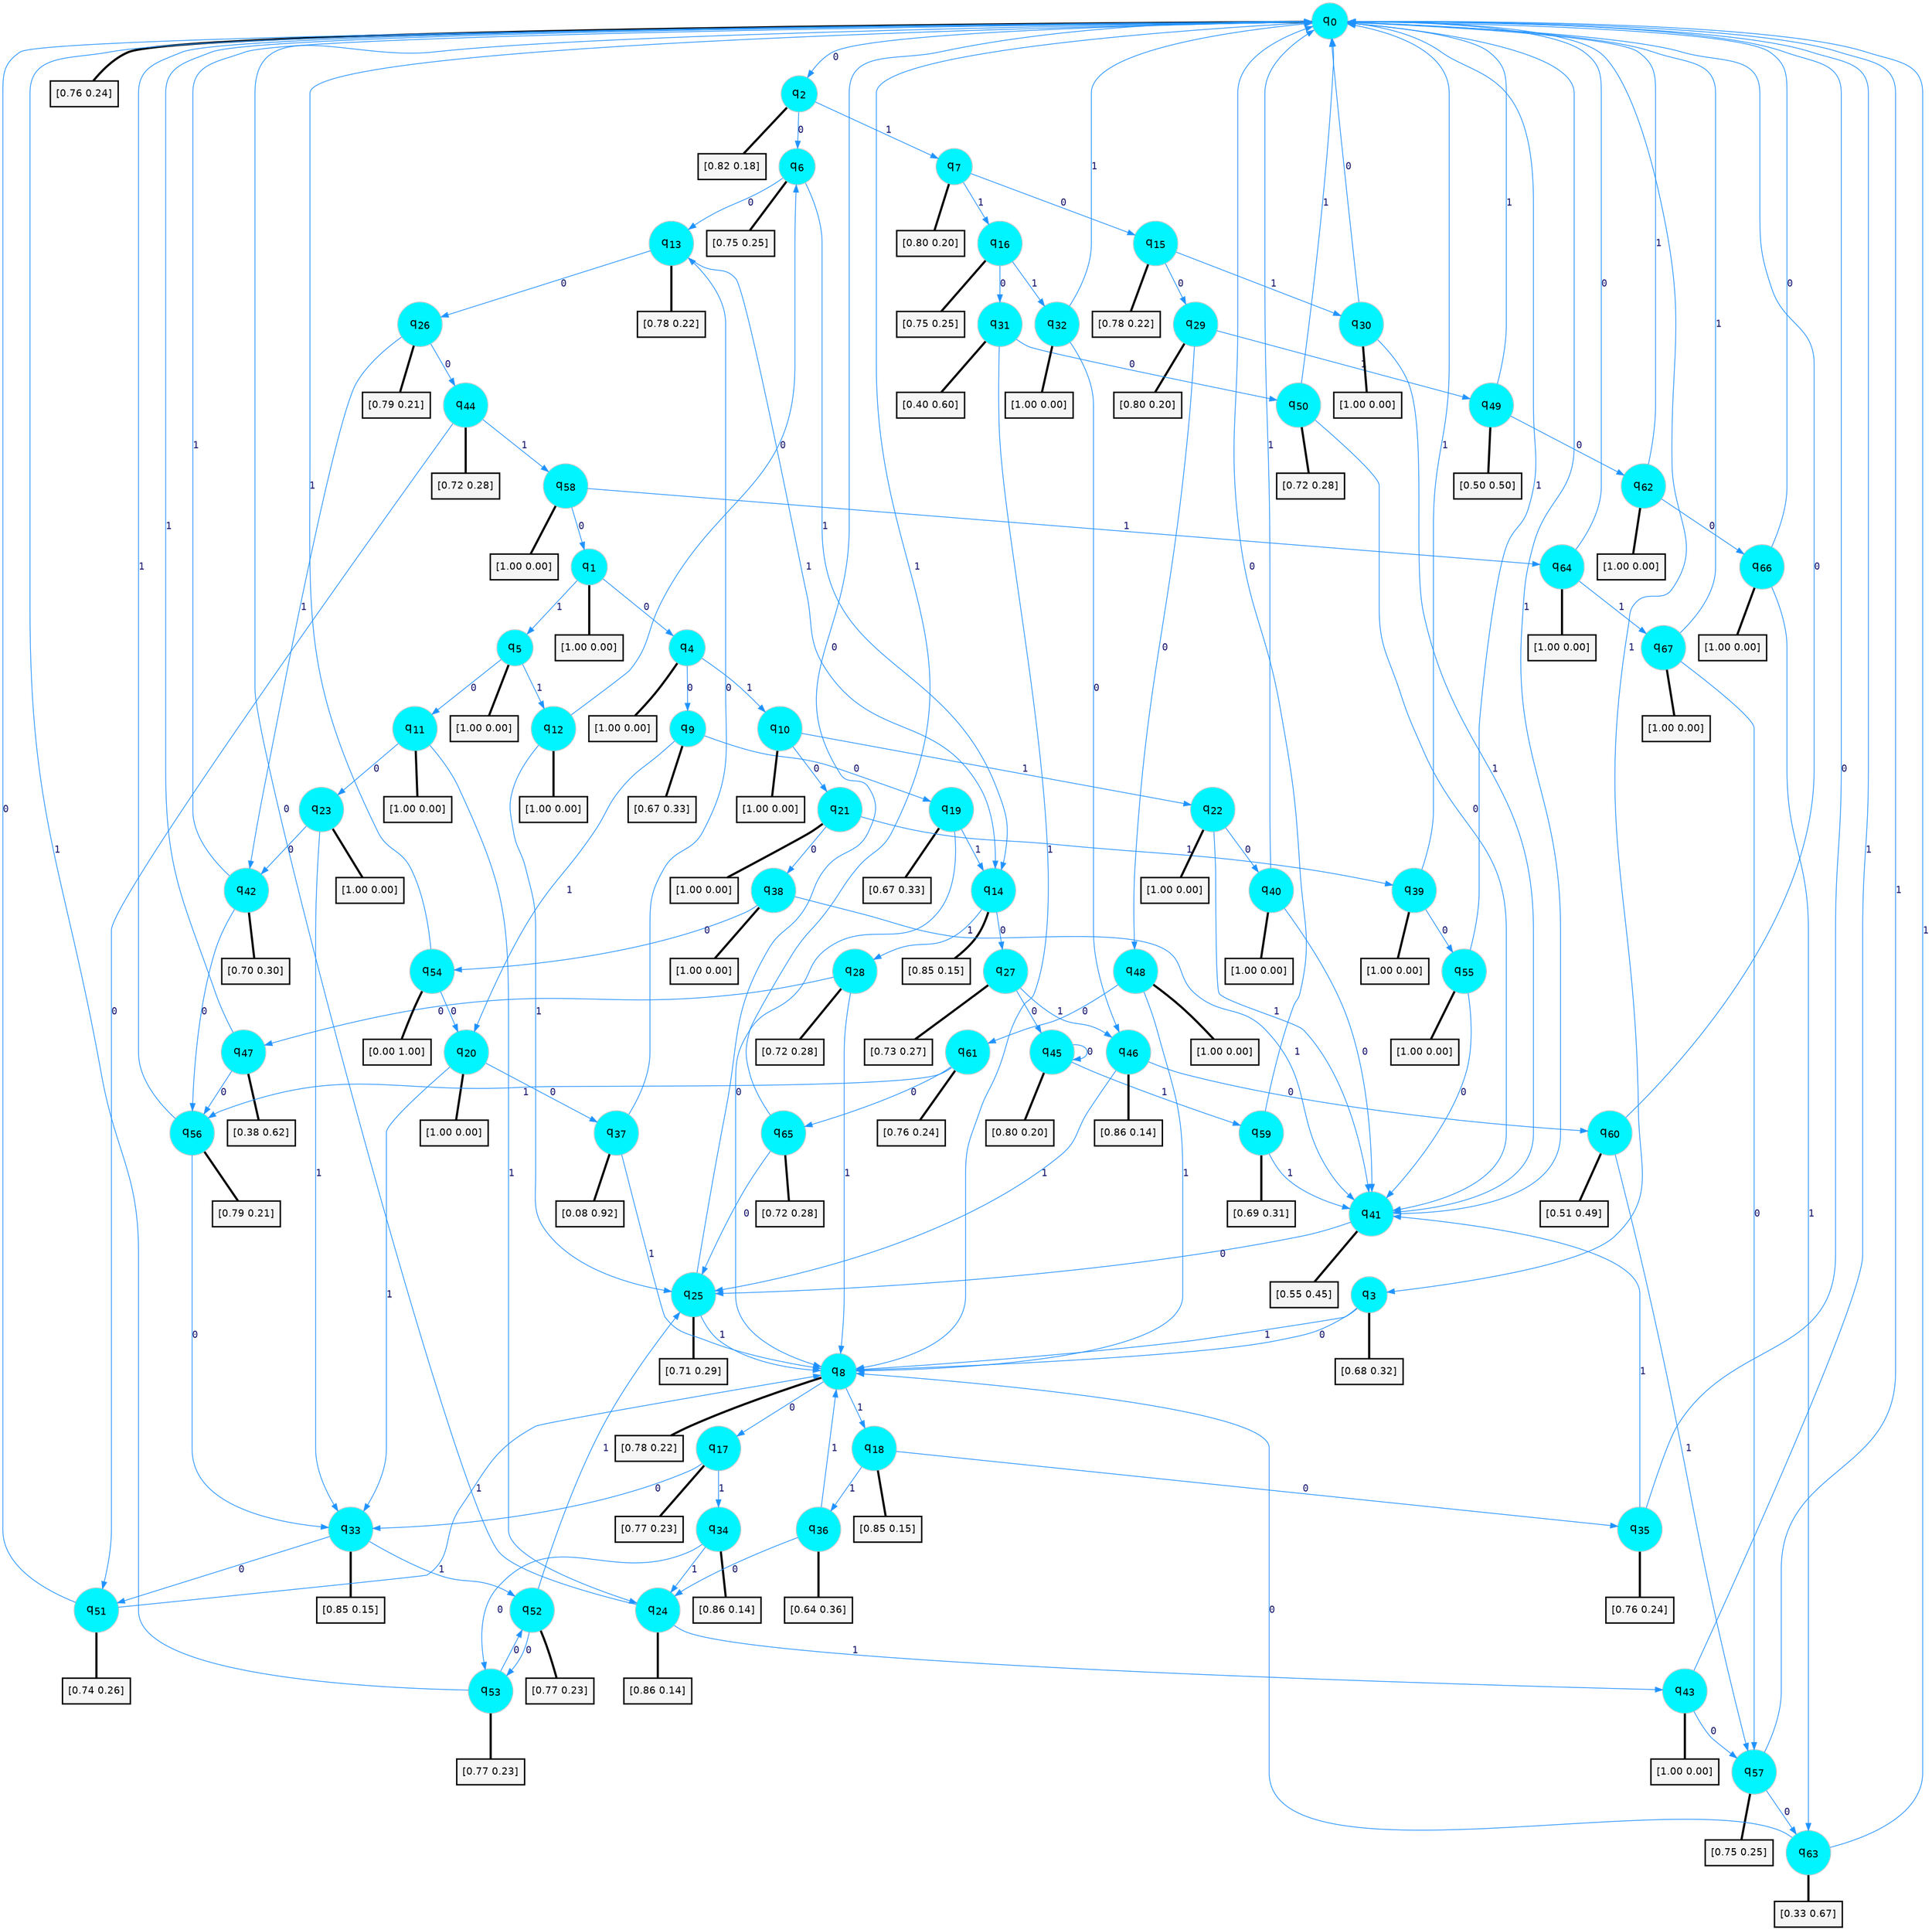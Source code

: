 digraph G {
graph [
bgcolor=transparent, dpi=300, rankdir=TD, size="40,25"];
node [
color=gray, fillcolor=turquoise1, fontcolor=black, fontname=Helvetica, fontsize=16, fontweight=bold, shape=circle, style=filled];
edge [
arrowsize=1, color=dodgerblue1, fontcolor=midnightblue, fontname=courier, fontweight=bold, penwidth=1, style=solid, weight=20];
0[label=<q<SUB>0</SUB>>];
1[label=<q<SUB>1</SUB>>];
2[label=<q<SUB>2</SUB>>];
3[label=<q<SUB>3</SUB>>];
4[label=<q<SUB>4</SUB>>];
5[label=<q<SUB>5</SUB>>];
6[label=<q<SUB>6</SUB>>];
7[label=<q<SUB>7</SUB>>];
8[label=<q<SUB>8</SUB>>];
9[label=<q<SUB>9</SUB>>];
10[label=<q<SUB>10</SUB>>];
11[label=<q<SUB>11</SUB>>];
12[label=<q<SUB>12</SUB>>];
13[label=<q<SUB>13</SUB>>];
14[label=<q<SUB>14</SUB>>];
15[label=<q<SUB>15</SUB>>];
16[label=<q<SUB>16</SUB>>];
17[label=<q<SUB>17</SUB>>];
18[label=<q<SUB>18</SUB>>];
19[label=<q<SUB>19</SUB>>];
20[label=<q<SUB>20</SUB>>];
21[label=<q<SUB>21</SUB>>];
22[label=<q<SUB>22</SUB>>];
23[label=<q<SUB>23</SUB>>];
24[label=<q<SUB>24</SUB>>];
25[label=<q<SUB>25</SUB>>];
26[label=<q<SUB>26</SUB>>];
27[label=<q<SUB>27</SUB>>];
28[label=<q<SUB>28</SUB>>];
29[label=<q<SUB>29</SUB>>];
30[label=<q<SUB>30</SUB>>];
31[label=<q<SUB>31</SUB>>];
32[label=<q<SUB>32</SUB>>];
33[label=<q<SUB>33</SUB>>];
34[label=<q<SUB>34</SUB>>];
35[label=<q<SUB>35</SUB>>];
36[label=<q<SUB>36</SUB>>];
37[label=<q<SUB>37</SUB>>];
38[label=<q<SUB>38</SUB>>];
39[label=<q<SUB>39</SUB>>];
40[label=<q<SUB>40</SUB>>];
41[label=<q<SUB>41</SUB>>];
42[label=<q<SUB>42</SUB>>];
43[label=<q<SUB>43</SUB>>];
44[label=<q<SUB>44</SUB>>];
45[label=<q<SUB>45</SUB>>];
46[label=<q<SUB>46</SUB>>];
47[label=<q<SUB>47</SUB>>];
48[label=<q<SUB>48</SUB>>];
49[label=<q<SUB>49</SUB>>];
50[label=<q<SUB>50</SUB>>];
51[label=<q<SUB>51</SUB>>];
52[label=<q<SUB>52</SUB>>];
53[label=<q<SUB>53</SUB>>];
54[label=<q<SUB>54</SUB>>];
55[label=<q<SUB>55</SUB>>];
56[label=<q<SUB>56</SUB>>];
57[label=<q<SUB>57</SUB>>];
58[label=<q<SUB>58</SUB>>];
59[label=<q<SUB>59</SUB>>];
60[label=<q<SUB>60</SUB>>];
61[label=<q<SUB>61</SUB>>];
62[label=<q<SUB>62</SUB>>];
63[label=<q<SUB>63</SUB>>];
64[label=<q<SUB>64</SUB>>];
65[label=<q<SUB>65</SUB>>];
66[label=<q<SUB>66</SUB>>];
67[label=<q<SUB>67</SUB>>];
68[label="[0.76 0.24]", shape=box,fontcolor=black, fontname=Helvetica, fontsize=14, penwidth=2, fillcolor=whitesmoke,color=black];
69[label="[1.00 0.00]", shape=box,fontcolor=black, fontname=Helvetica, fontsize=14, penwidth=2, fillcolor=whitesmoke,color=black];
70[label="[0.82 0.18]", shape=box,fontcolor=black, fontname=Helvetica, fontsize=14, penwidth=2, fillcolor=whitesmoke,color=black];
71[label="[0.68 0.32]", shape=box,fontcolor=black, fontname=Helvetica, fontsize=14, penwidth=2, fillcolor=whitesmoke,color=black];
72[label="[1.00 0.00]", shape=box,fontcolor=black, fontname=Helvetica, fontsize=14, penwidth=2, fillcolor=whitesmoke,color=black];
73[label="[1.00 0.00]", shape=box,fontcolor=black, fontname=Helvetica, fontsize=14, penwidth=2, fillcolor=whitesmoke,color=black];
74[label="[0.75 0.25]", shape=box,fontcolor=black, fontname=Helvetica, fontsize=14, penwidth=2, fillcolor=whitesmoke,color=black];
75[label="[0.80 0.20]", shape=box,fontcolor=black, fontname=Helvetica, fontsize=14, penwidth=2, fillcolor=whitesmoke,color=black];
76[label="[0.78 0.22]", shape=box,fontcolor=black, fontname=Helvetica, fontsize=14, penwidth=2, fillcolor=whitesmoke,color=black];
77[label="[0.67 0.33]", shape=box,fontcolor=black, fontname=Helvetica, fontsize=14, penwidth=2, fillcolor=whitesmoke,color=black];
78[label="[1.00 0.00]", shape=box,fontcolor=black, fontname=Helvetica, fontsize=14, penwidth=2, fillcolor=whitesmoke,color=black];
79[label="[1.00 0.00]", shape=box,fontcolor=black, fontname=Helvetica, fontsize=14, penwidth=2, fillcolor=whitesmoke,color=black];
80[label="[1.00 0.00]", shape=box,fontcolor=black, fontname=Helvetica, fontsize=14, penwidth=2, fillcolor=whitesmoke,color=black];
81[label="[0.78 0.22]", shape=box,fontcolor=black, fontname=Helvetica, fontsize=14, penwidth=2, fillcolor=whitesmoke,color=black];
82[label="[0.85 0.15]", shape=box,fontcolor=black, fontname=Helvetica, fontsize=14, penwidth=2, fillcolor=whitesmoke,color=black];
83[label="[0.78 0.22]", shape=box,fontcolor=black, fontname=Helvetica, fontsize=14, penwidth=2, fillcolor=whitesmoke,color=black];
84[label="[0.75 0.25]", shape=box,fontcolor=black, fontname=Helvetica, fontsize=14, penwidth=2, fillcolor=whitesmoke,color=black];
85[label="[0.77 0.23]", shape=box,fontcolor=black, fontname=Helvetica, fontsize=14, penwidth=2, fillcolor=whitesmoke,color=black];
86[label="[0.85 0.15]", shape=box,fontcolor=black, fontname=Helvetica, fontsize=14, penwidth=2, fillcolor=whitesmoke,color=black];
87[label="[0.67 0.33]", shape=box,fontcolor=black, fontname=Helvetica, fontsize=14, penwidth=2, fillcolor=whitesmoke,color=black];
88[label="[1.00 0.00]", shape=box,fontcolor=black, fontname=Helvetica, fontsize=14, penwidth=2, fillcolor=whitesmoke,color=black];
89[label="[1.00 0.00]", shape=box,fontcolor=black, fontname=Helvetica, fontsize=14, penwidth=2, fillcolor=whitesmoke,color=black];
90[label="[1.00 0.00]", shape=box,fontcolor=black, fontname=Helvetica, fontsize=14, penwidth=2, fillcolor=whitesmoke,color=black];
91[label="[1.00 0.00]", shape=box,fontcolor=black, fontname=Helvetica, fontsize=14, penwidth=2, fillcolor=whitesmoke,color=black];
92[label="[0.86 0.14]", shape=box,fontcolor=black, fontname=Helvetica, fontsize=14, penwidth=2, fillcolor=whitesmoke,color=black];
93[label="[0.71 0.29]", shape=box,fontcolor=black, fontname=Helvetica, fontsize=14, penwidth=2, fillcolor=whitesmoke,color=black];
94[label="[0.79 0.21]", shape=box,fontcolor=black, fontname=Helvetica, fontsize=14, penwidth=2, fillcolor=whitesmoke,color=black];
95[label="[0.73 0.27]", shape=box,fontcolor=black, fontname=Helvetica, fontsize=14, penwidth=2, fillcolor=whitesmoke,color=black];
96[label="[0.72 0.28]", shape=box,fontcolor=black, fontname=Helvetica, fontsize=14, penwidth=2, fillcolor=whitesmoke,color=black];
97[label="[0.80 0.20]", shape=box,fontcolor=black, fontname=Helvetica, fontsize=14, penwidth=2, fillcolor=whitesmoke,color=black];
98[label="[1.00 0.00]", shape=box,fontcolor=black, fontname=Helvetica, fontsize=14, penwidth=2, fillcolor=whitesmoke,color=black];
99[label="[0.40 0.60]", shape=box,fontcolor=black, fontname=Helvetica, fontsize=14, penwidth=2, fillcolor=whitesmoke,color=black];
100[label="[1.00 0.00]", shape=box,fontcolor=black, fontname=Helvetica, fontsize=14, penwidth=2, fillcolor=whitesmoke,color=black];
101[label="[0.85 0.15]", shape=box,fontcolor=black, fontname=Helvetica, fontsize=14, penwidth=2, fillcolor=whitesmoke,color=black];
102[label="[0.86 0.14]", shape=box,fontcolor=black, fontname=Helvetica, fontsize=14, penwidth=2, fillcolor=whitesmoke,color=black];
103[label="[0.76 0.24]", shape=box,fontcolor=black, fontname=Helvetica, fontsize=14, penwidth=2, fillcolor=whitesmoke,color=black];
104[label="[0.64 0.36]", shape=box,fontcolor=black, fontname=Helvetica, fontsize=14, penwidth=2, fillcolor=whitesmoke,color=black];
105[label="[0.08 0.92]", shape=box,fontcolor=black, fontname=Helvetica, fontsize=14, penwidth=2, fillcolor=whitesmoke,color=black];
106[label="[1.00 0.00]", shape=box,fontcolor=black, fontname=Helvetica, fontsize=14, penwidth=2, fillcolor=whitesmoke,color=black];
107[label="[1.00 0.00]", shape=box,fontcolor=black, fontname=Helvetica, fontsize=14, penwidth=2, fillcolor=whitesmoke,color=black];
108[label="[1.00 0.00]", shape=box,fontcolor=black, fontname=Helvetica, fontsize=14, penwidth=2, fillcolor=whitesmoke,color=black];
109[label="[0.55 0.45]", shape=box,fontcolor=black, fontname=Helvetica, fontsize=14, penwidth=2, fillcolor=whitesmoke,color=black];
110[label="[0.70 0.30]", shape=box,fontcolor=black, fontname=Helvetica, fontsize=14, penwidth=2, fillcolor=whitesmoke,color=black];
111[label="[1.00 0.00]", shape=box,fontcolor=black, fontname=Helvetica, fontsize=14, penwidth=2, fillcolor=whitesmoke,color=black];
112[label="[0.72 0.28]", shape=box,fontcolor=black, fontname=Helvetica, fontsize=14, penwidth=2, fillcolor=whitesmoke,color=black];
113[label="[0.80 0.20]", shape=box,fontcolor=black, fontname=Helvetica, fontsize=14, penwidth=2, fillcolor=whitesmoke,color=black];
114[label="[0.86 0.14]", shape=box,fontcolor=black, fontname=Helvetica, fontsize=14, penwidth=2, fillcolor=whitesmoke,color=black];
115[label="[0.38 0.62]", shape=box,fontcolor=black, fontname=Helvetica, fontsize=14, penwidth=2, fillcolor=whitesmoke,color=black];
116[label="[1.00 0.00]", shape=box,fontcolor=black, fontname=Helvetica, fontsize=14, penwidth=2, fillcolor=whitesmoke,color=black];
117[label="[0.50 0.50]", shape=box,fontcolor=black, fontname=Helvetica, fontsize=14, penwidth=2, fillcolor=whitesmoke,color=black];
118[label="[0.72 0.28]", shape=box,fontcolor=black, fontname=Helvetica, fontsize=14, penwidth=2, fillcolor=whitesmoke,color=black];
119[label="[0.74 0.26]", shape=box,fontcolor=black, fontname=Helvetica, fontsize=14, penwidth=2, fillcolor=whitesmoke,color=black];
120[label="[0.77 0.23]", shape=box,fontcolor=black, fontname=Helvetica, fontsize=14, penwidth=2, fillcolor=whitesmoke,color=black];
121[label="[0.77 0.23]", shape=box,fontcolor=black, fontname=Helvetica, fontsize=14, penwidth=2, fillcolor=whitesmoke,color=black];
122[label="[0.00 1.00]", shape=box,fontcolor=black, fontname=Helvetica, fontsize=14, penwidth=2, fillcolor=whitesmoke,color=black];
123[label="[1.00 0.00]", shape=box,fontcolor=black, fontname=Helvetica, fontsize=14, penwidth=2, fillcolor=whitesmoke,color=black];
124[label="[0.79 0.21]", shape=box,fontcolor=black, fontname=Helvetica, fontsize=14, penwidth=2, fillcolor=whitesmoke,color=black];
125[label="[0.75 0.25]", shape=box,fontcolor=black, fontname=Helvetica, fontsize=14, penwidth=2, fillcolor=whitesmoke,color=black];
126[label="[1.00 0.00]", shape=box,fontcolor=black, fontname=Helvetica, fontsize=14, penwidth=2, fillcolor=whitesmoke,color=black];
127[label="[0.69 0.31]", shape=box,fontcolor=black, fontname=Helvetica, fontsize=14, penwidth=2, fillcolor=whitesmoke,color=black];
128[label="[0.51 0.49]", shape=box,fontcolor=black, fontname=Helvetica, fontsize=14, penwidth=2, fillcolor=whitesmoke,color=black];
129[label="[0.76 0.24]", shape=box,fontcolor=black, fontname=Helvetica, fontsize=14, penwidth=2, fillcolor=whitesmoke,color=black];
130[label="[1.00 0.00]", shape=box,fontcolor=black, fontname=Helvetica, fontsize=14, penwidth=2, fillcolor=whitesmoke,color=black];
131[label="[0.33 0.67]", shape=box,fontcolor=black, fontname=Helvetica, fontsize=14, penwidth=2, fillcolor=whitesmoke,color=black];
132[label="[1.00 0.00]", shape=box,fontcolor=black, fontname=Helvetica, fontsize=14, penwidth=2, fillcolor=whitesmoke,color=black];
133[label="[0.72 0.28]", shape=box,fontcolor=black, fontname=Helvetica, fontsize=14, penwidth=2, fillcolor=whitesmoke,color=black];
134[label="[1.00 0.00]", shape=box,fontcolor=black, fontname=Helvetica, fontsize=14, penwidth=2, fillcolor=whitesmoke,color=black];
135[label="[1.00 0.00]", shape=box,fontcolor=black, fontname=Helvetica, fontsize=14, penwidth=2, fillcolor=whitesmoke,color=black];
0->2 [label=0];
0->3 [label=1];
0->68 [arrowhead=none, penwidth=3,color=black];
1->4 [label=0];
1->5 [label=1];
1->69 [arrowhead=none, penwidth=3,color=black];
2->6 [label=0];
2->7 [label=1];
2->70 [arrowhead=none, penwidth=3,color=black];
3->8 [label=0];
3->8 [label=1];
3->71 [arrowhead=none, penwidth=3,color=black];
4->9 [label=0];
4->10 [label=1];
4->72 [arrowhead=none, penwidth=3,color=black];
5->11 [label=0];
5->12 [label=1];
5->73 [arrowhead=none, penwidth=3,color=black];
6->13 [label=0];
6->14 [label=1];
6->74 [arrowhead=none, penwidth=3,color=black];
7->15 [label=0];
7->16 [label=1];
7->75 [arrowhead=none, penwidth=3,color=black];
8->17 [label=0];
8->18 [label=1];
8->76 [arrowhead=none, penwidth=3,color=black];
9->19 [label=0];
9->20 [label=1];
9->77 [arrowhead=none, penwidth=3,color=black];
10->21 [label=0];
10->22 [label=1];
10->78 [arrowhead=none, penwidth=3,color=black];
11->23 [label=0];
11->24 [label=1];
11->79 [arrowhead=none, penwidth=3,color=black];
12->6 [label=0];
12->25 [label=1];
12->80 [arrowhead=none, penwidth=3,color=black];
13->26 [label=0];
13->14 [label=1];
13->81 [arrowhead=none, penwidth=3,color=black];
14->27 [label=0];
14->28 [label=1];
14->82 [arrowhead=none, penwidth=3,color=black];
15->29 [label=0];
15->30 [label=1];
15->83 [arrowhead=none, penwidth=3,color=black];
16->31 [label=0];
16->32 [label=1];
16->84 [arrowhead=none, penwidth=3,color=black];
17->33 [label=0];
17->34 [label=1];
17->85 [arrowhead=none, penwidth=3,color=black];
18->35 [label=0];
18->36 [label=1];
18->86 [arrowhead=none, penwidth=3,color=black];
19->8 [label=0];
19->14 [label=1];
19->87 [arrowhead=none, penwidth=3,color=black];
20->37 [label=0];
20->33 [label=1];
20->88 [arrowhead=none, penwidth=3,color=black];
21->38 [label=0];
21->39 [label=1];
21->89 [arrowhead=none, penwidth=3,color=black];
22->40 [label=0];
22->41 [label=1];
22->90 [arrowhead=none, penwidth=3,color=black];
23->42 [label=0];
23->33 [label=1];
23->91 [arrowhead=none, penwidth=3,color=black];
24->0 [label=0];
24->43 [label=1];
24->92 [arrowhead=none, penwidth=3,color=black];
25->0 [label=0];
25->8 [label=1];
25->93 [arrowhead=none, penwidth=3,color=black];
26->44 [label=0];
26->42 [label=1];
26->94 [arrowhead=none, penwidth=3,color=black];
27->45 [label=0];
27->46 [label=1];
27->95 [arrowhead=none, penwidth=3,color=black];
28->47 [label=0];
28->8 [label=1];
28->96 [arrowhead=none, penwidth=3,color=black];
29->48 [label=0];
29->49 [label=1];
29->97 [arrowhead=none, penwidth=3,color=black];
30->0 [label=0];
30->41 [label=1];
30->98 [arrowhead=none, penwidth=3,color=black];
31->50 [label=0];
31->8 [label=1];
31->99 [arrowhead=none, penwidth=3,color=black];
32->46 [label=0];
32->0 [label=1];
32->100 [arrowhead=none, penwidth=3,color=black];
33->51 [label=0];
33->52 [label=1];
33->101 [arrowhead=none, penwidth=3,color=black];
34->53 [label=0];
34->24 [label=1];
34->102 [arrowhead=none, penwidth=3,color=black];
35->0 [label=0];
35->41 [label=1];
35->103 [arrowhead=none, penwidth=3,color=black];
36->24 [label=0];
36->8 [label=1];
36->104 [arrowhead=none, penwidth=3,color=black];
37->13 [label=0];
37->8 [label=1];
37->105 [arrowhead=none, penwidth=3,color=black];
38->54 [label=0];
38->41 [label=1];
38->106 [arrowhead=none, penwidth=3,color=black];
39->55 [label=0];
39->0 [label=1];
39->107 [arrowhead=none, penwidth=3,color=black];
40->41 [label=0];
40->0 [label=1];
40->108 [arrowhead=none, penwidth=3,color=black];
41->25 [label=0];
41->0 [label=1];
41->109 [arrowhead=none, penwidth=3,color=black];
42->56 [label=0];
42->0 [label=1];
42->110 [arrowhead=none, penwidth=3,color=black];
43->57 [label=0];
43->0 [label=1];
43->111 [arrowhead=none, penwidth=3,color=black];
44->51 [label=0];
44->58 [label=1];
44->112 [arrowhead=none, penwidth=3,color=black];
45->45 [label=0];
45->59 [label=1];
45->113 [arrowhead=none, penwidth=3,color=black];
46->60 [label=0];
46->25 [label=1];
46->114 [arrowhead=none, penwidth=3,color=black];
47->56 [label=0];
47->0 [label=1];
47->115 [arrowhead=none, penwidth=3,color=black];
48->61 [label=0];
48->8 [label=1];
48->116 [arrowhead=none, penwidth=3,color=black];
49->62 [label=0];
49->0 [label=1];
49->117 [arrowhead=none, penwidth=3,color=black];
50->41 [label=0];
50->0 [label=1];
50->118 [arrowhead=none, penwidth=3,color=black];
51->0 [label=0];
51->8 [label=1];
51->119 [arrowhead=none, penwidth=3,color=black];
52->53 [label=0];
52->25 [label=1];
52->120 [arrowhead=none, penwidth=3,color=black];
53->52 [label=0];
53->0 [label=1];
53->121 [arrowhead=none, penwidth=3,color=black];
54->20 [label=0];
54->0 [label=1];
54->122 [arrowhead=none, penwidth=3,color=black];
55->41 [label=0];
55->0 [label=1];
55->123 [arrowhead=none, penwidth=3,color=black];
56->33 [label=0];
56->0 [label=1];
56->124 [arrowhead=none, penwidth=3,color=black];
57->63 [label=0];
57->0 [label=1];
57->125 [arrowhead=none, penwidth=3,color=black];
58->1 [label=0];
58->64 [label=1];
58->126 [arrowhead=none, penwidth=3,color=black];
59->0 [label=0];
59->41 [label=1];
59->127 [arrowhead=none, penwidth=3,color=black];
60->0 [label=0];
60->57 [label=1];
60->128 [arrowhead=none, penwidth=3,color=black];
61->65 [label=0];
61->56 [label=1];
61->129 [arrowhead=none, penwidth=3,color=black];
62->66 [label=0];
62->0 [label=1];
62->130 [arrowhead=none, penwidth=3,color=black];
63->8 [label=0];
63->0 [label=1];
63->131 [arrowhead=none, penwidth=3,color=black];
64->0 [label=0];
64->67 [label=1];
64->132 [arrowhead=none, penwidth=3,color=black];
65->25 [label=0];
65->0 [label=1];
65->133 [arrowhead=none, penwidth=3,color=black];
66->0 [label=0];
66->63 [label=1];
66->134 [arrowhead=none, penwidth=3,color=black];
67->57 [label=0];
67->0 [label=1];
67->135 [arrowhead=none, penwidth=3,color=black];
}
